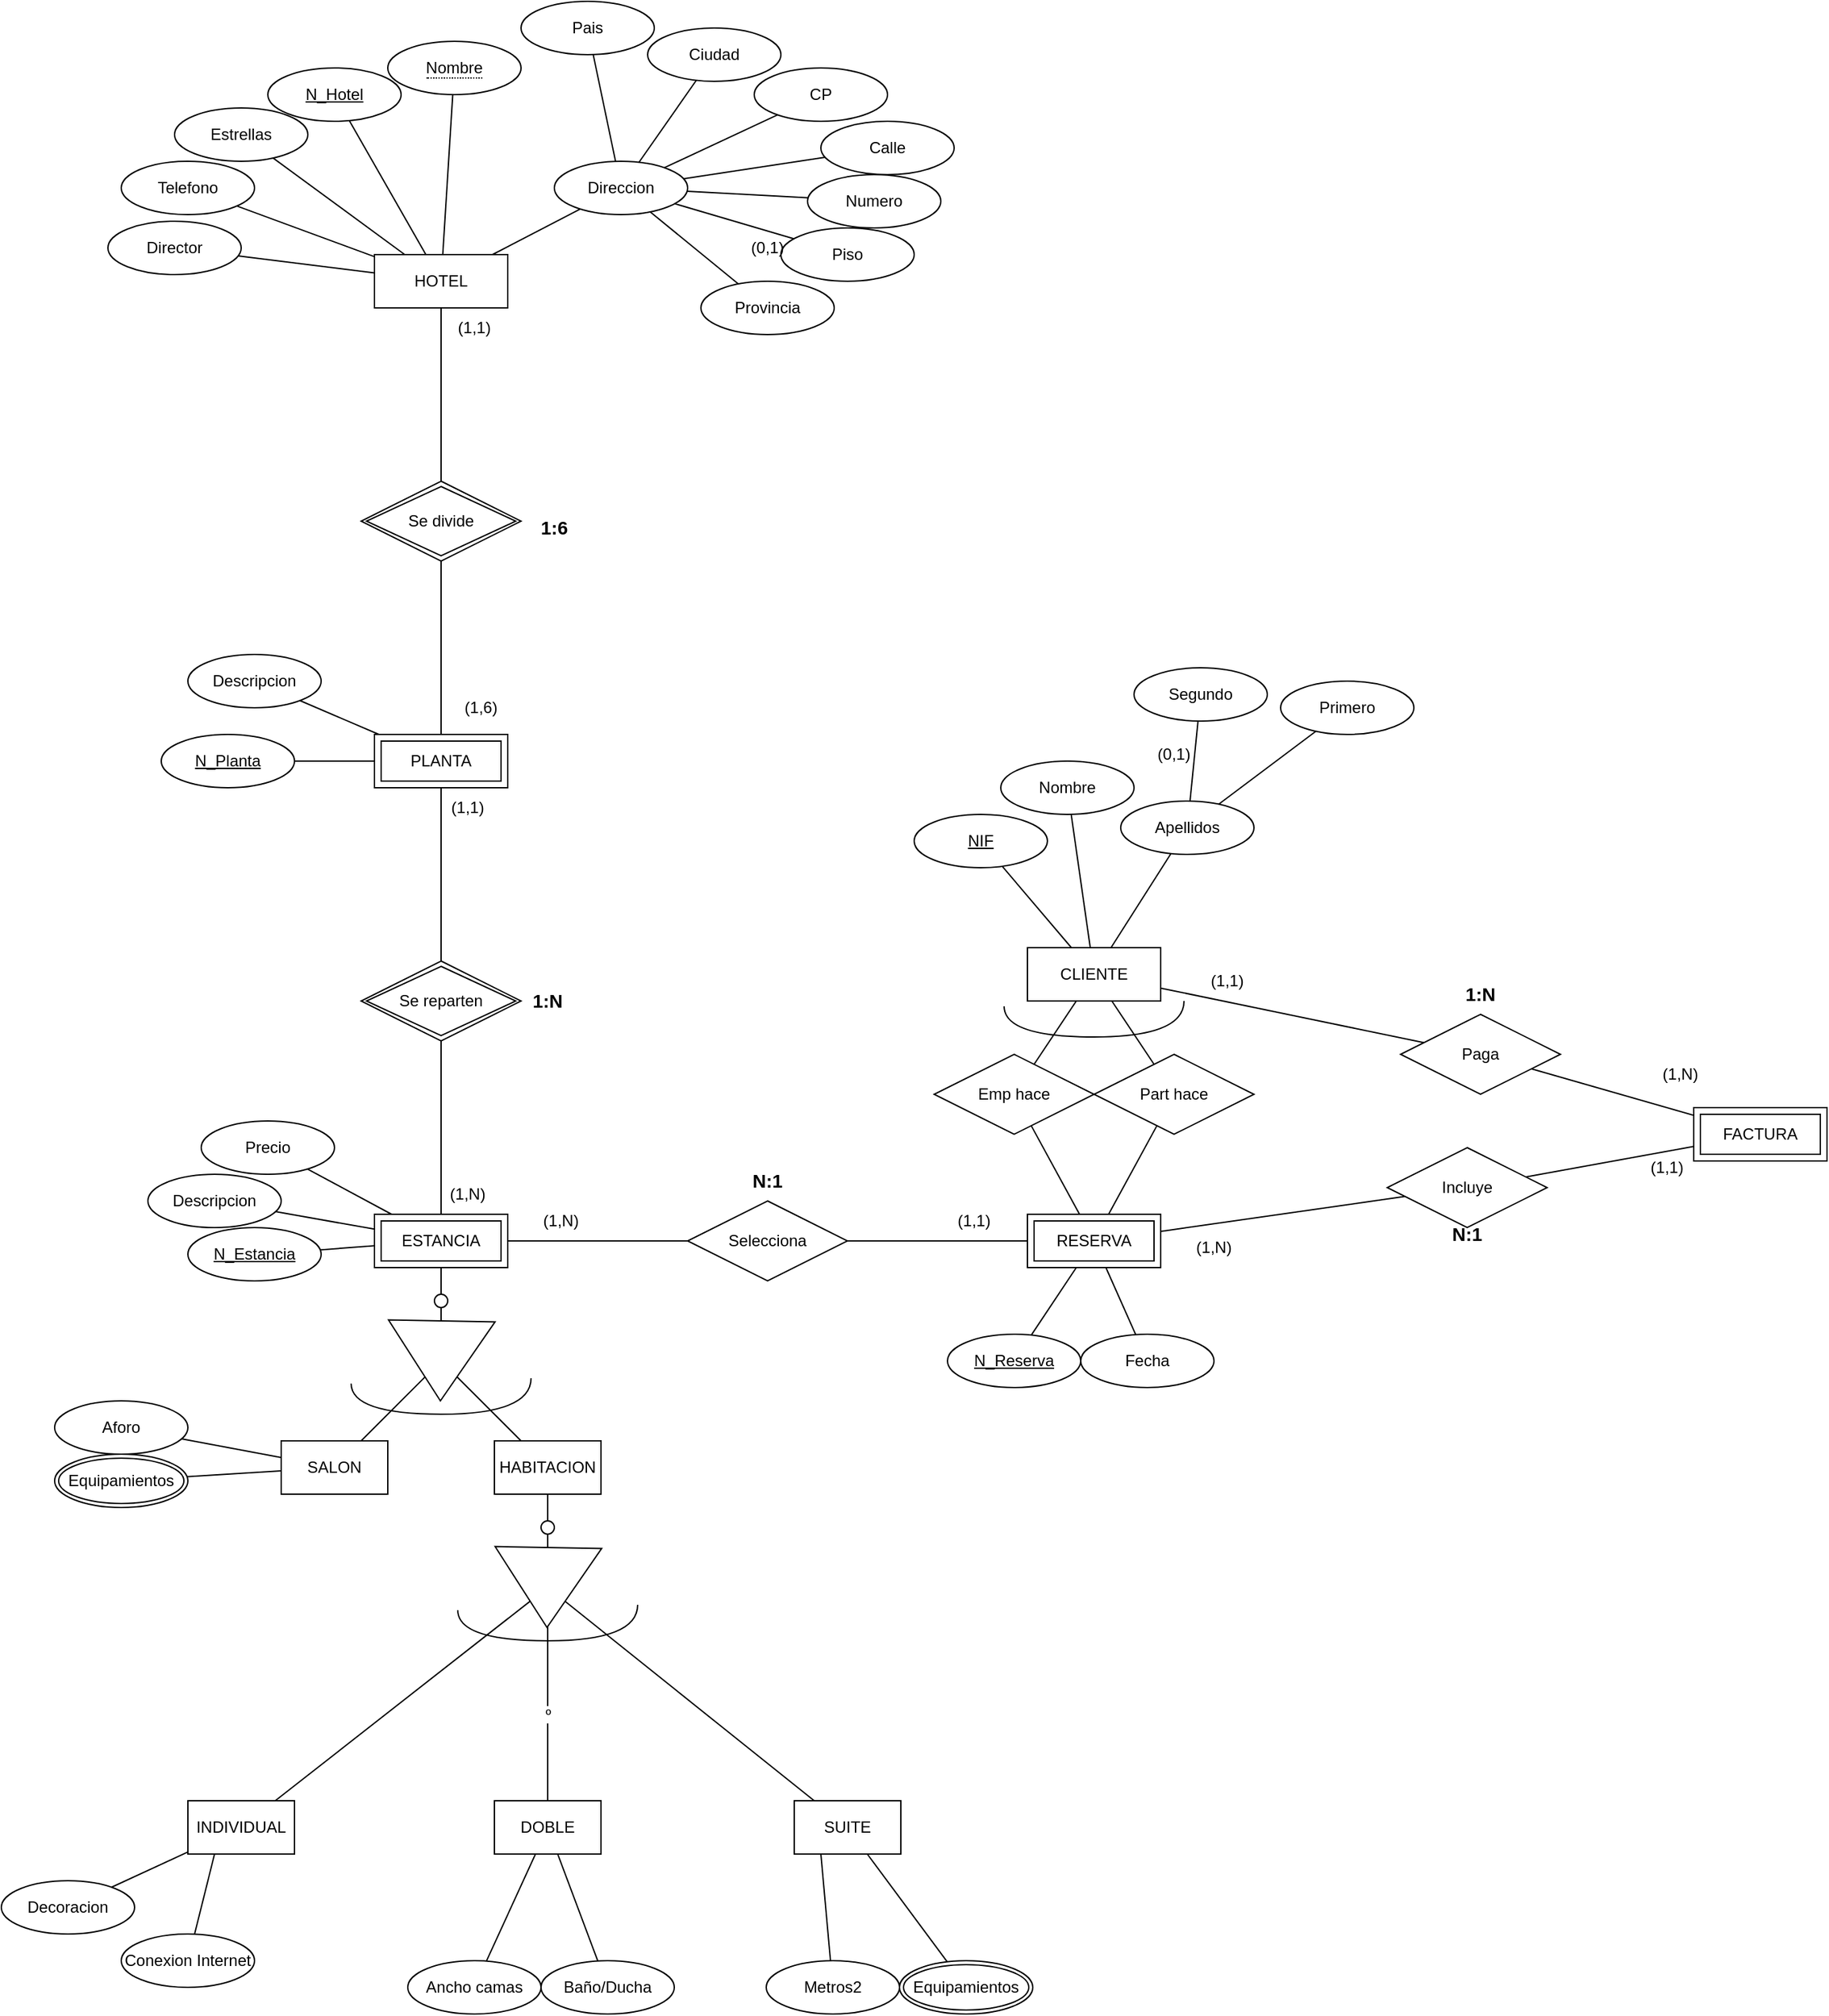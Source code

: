 <mxfile version="22.0.3" type="device">
  <diagram name="Página-1" id="SR9-0yGpVYHZT_51699t">
    <mxGraphModel dx="2046" dy="1891" grid="1" gridSize="10" guides="1" tooltips="1" connect="1" arrows="1" fold="1" page="1" pageScale="1" pageWidth="827" pageHeight="1169" math="0" shadow="0">
      <root>
        <mxCell id="0" />
        <mxCell id="1" parent="0" />
        <mxCell id="myL0pKV6Yho7jhXaR4V--1" value="(1,6)" style="text;html=1;strokeColor=none;fillColor=none;align=center;verticalAlign=middle;whiteSpace=wrap;rounded=0;" vertex="1" parent="1">
          <mxGeometry x="170" y="165" width="60" height="30" as="geometry" />
        </mxCell>
        <mxCell id="myL0pKV6Yho7jhXaR4V--2" value="HOTEL" style="whiteSpace=wrap;html=1;align=center;" vertex="1" parent="1">
          <mxGeometry x="120" y="-160" width="100" height="40" as="geometry" />
        </mxCell>
        <mxCell id="myL0pKV6Yho7jhXaR4V--3" value="PLANTA" style="shape=ext;margin=3;double=1;whiteSpace=wrap;html=1;align=center;" vertex="1" parent="1">
          <mxGeometry x="120" y="200" width="100" height="40" as="geometry" />
        </mxCell>
        <mxCell id="myL0pKV6Yho7jhXaR4V--4" value="Se divide" style="shape=rhombus;double=1;perimeter=rhombusPerimeter;whiteSpace=wrap;html=1;align=center;" vertex="1" parent="1">
          <mxGeometry x="110" y="10" width="120" height="60" as="geometry" />
        </mxCell>
        <mxCell id="myL0pKV6Yho7jhXaR4V--5" value="ESTANCIA" style="shape=ext;margin=3;double=1;whiteSpace=wrap;html=1;align=center;" vertex="1" parent="1">
          <mxGeometry x="120" y="560" width="100" height="40" as="geometry" />
        </mxCell>
        <mxCell id="myL0pKV6Yho7jhXaR4V--6" value="Se reparten" style="shape=rhombus;double=1;perimeter=rhombusPerimeter;whiteSpace=wrap;html=1;align=center;" vertex="1" parent="1">
          <mxGeometry x="110" y="370" width="120" height="60" as="geometry" />
        </mxCell>
        <mxCell id="myL0pKV6Yho7jhXaR4V--20" value="" style="triangle;whiteSpace=wrap;html=1;rotation=91;" vertex="1" parent="1">
          <mxGeometry x="140" y="630" width="60" height="80" as="geometry" />
        </mxCell>
        <mxCell id="myL0pKV6Yho7jhXaR4V--21" value="" style="ellipse;whiteSpace=wrap;html=1;aspect=fixed;" vertex="1" parent="1">
          <mxGeometry x="165" y="620" width="10" height="10" as="geometry" />
        </mxCell>
        <mxCell id="myL0pKV6Yho7jhXaR4V--22" value="" style="endArrow=none;html=1;rounded=0;exitX=0.5;exitY=0;exitDx=0;exitDy=0;" edge="1" source="myL0pKV6Yho7jhXaR4V--21" target="myL0pKV6Yho7jhXaR4V--5" parent="1">
          <mxGeometry relative="1" as="geometry">
            <mxPoint x="20" y="650" as="sourcePoint" />
            <mxPoint x="170" y="600" as="targetPoint" />
          </mxGeometry>
        </mxCell>
        <mxCell id="myL0pKV6Yho7jhXaR4V--23" value="" style="endArrow=none;html=1;rounded=0;entryX=0.5;entryY=1;entryDx=0;entryDy=0;" edge="1" source="myL0pKV6Yho7jhXaR4V--20" target="myL0pKV6Yho7jhXaR4V--21" parent="1">
          <mxGeometry relative="1" as="geometry">
            <mxPoint x="130" y="680" as="sourcePoint" />
            <mxPoint x="290" y="680" as="targetPoint" />
          </mxGeometry>
        </mxCell>
        <mxCell id="myL0pKV6Yho7jhXaR4V--25" value="SALON" style="whiteSpace=wrap;html=1;align=center;" vertex="1" parent="1">
          <mxGeometry x="50" y="730" width="80" height="40" as="geometry" />
        </mxCell>
        <mxCell id="myL0pKV6Yho7jhXaR4V--26" value="HABITACION" style="whiteSpace=wrap;html=1;align=center;" vertex="1" parent="1">
          <mxGeometry x="210" y="730" width="80" height="40" as="geometry" />
        </mxCell>
        <mxCell id="myL0pKV6Yho7jhXaR4V--27" value="" style="endArrow=none;html=1;rounded=0;" edge="1" source="myL0pKV6Yho7jhXaR4V--20" target="myL0pKV6Yho7jhXaR4V--26" parent="1">
          <mxGeometry relative="1" as="geometry">
            <mxPoint x="180" y="709" as="sourcePoint" />
            <mxPoint x="180" y="740" as="targetPoint" />
          </mxGeometry>
        </mxCell>
        <mxCell id="myL0pKV6Yho7jhXaR4V--28" value="" style="endArrow=none;html=1;rounded=0;" edge="1" source="myL0pKV6Yho7jhXaR4V--20" target="myL0pKV6Yho7jhXaR4V--25" parent="1">
          <mxGeometry relative="1" as="geometry">
            <mxPoint x="192" y="692" as="sourcePoint" />
            <mxPoint x="240" y="740" as="targetPoint" />
          </mxGeometry>
        </mxCell>
        <mxCell id="myL0pKV6Yho7jhXaR4V--29" value="" style="endArrow=none;html=1;rounded=0;edgeStyle=orthogonalEdgeStyle;curved=1;" edge="1" parent="1">
          <mxGeometry width="50" height="50" relative="1" as="geometry">
            <mxPoint x="102.5" y="687" as="sourcePoint" />
            <mxPoint x="237.5" y="683" as="targetPoint" />
            <Array as="points">
              <mxPoint x="102.5" y="710" />
              <mxPoint x="237.5" y="710" />
            </Array>
          </mxGeometry>
        </mxCell>
        <mxCell id="myL0pKV6Yho7jhXaR4V--31" value="DOBLE" style="whiteSpace=wrap;html=1;align=center;" vertex="1" parent="1">
          <mxGeometry x="210" y="1000" width="80" height="40" as="geometry" />
        </mxCell>
        <mxCell id="myL0pKV6Yho7jhXaR4V--32" value="" style="triangle;whiteSpace=wrap;html=1;rotation=91;" vertex="1" parent="1">
          <mxGeometry x="220" y="800" width="60" height="80" as="geometry" />
        </mxCell>
        <mxCell id="myL0pKV6Yho7jhXaR4V--33" value="" style="ellipse;whiteSpace=wrap;html=1;aspect=fixed;" vertex="1" parent="1">
          <mxGeometry x="245" y="790" width="10" height="10" as="geometry" />
        </mxCell>
        <mxCell id="myL0pKV6Yho7jhXaR4V--34" value="" style="endArrow=none;html=1;rounded=0;exitX=0.5;exitY=0;exitDx=0;exitDy=0;" edge="1" source="myL0pKV6Yho7jhXaR4V--33" target="myL0pKV6Yho7jhXaR4V--26" parent="1">
          <mxGeometry relative="1" as="geometry">
            <mxPoint x="100" y="820" as="sourcePoint" />
            <mxPoint x="250" y="770" as="targetPoint" />
          </mxGeometry>
        </mxCell>
        <mxCell id="myL0pKV6Yho7jhXaR4V--35" value="" style="endArrow=none;html=1;rounded=0;entryX=0.5;entryY=1;entryDx=0;entryDy=0;" edge="1" source="myL0pKV6Yho7jhXaR4V--32" target="myL0pKV6Yho7jhXaR4V--33" parent="1">
          <mxGeometry relative="1" as="geometry">
            <mxPoint x="210" y="850" as="sourcePoint" />
            <mxPoint x="370" y="850" as="targetPoint" />
          </mxGeometry>
        </mxCell>
        <mxCell id="myL0pKV6Yho7jhXaR4V--36" value="º" style="endArrow=none;html=1;rounded=0;" edge="1" source="myL0pKV6Yho7jhXaR4V--32" target="myL0pKV6Yho7jhXaR4V--31" parent="1">
          <mxGeometry relative="1" as="geometry">
            <mxPoint x="300" y="830" as="sourcePoint" />
            <mxPoint x="460" y="830" as="targetPoint" />
          </mxGeometry>
        </mxCell>
        <mxCell id="myL0pKV6Yho7jhXaR4V--37" value="INDIVIDUAL" style="whiteSpace=wrap;html=1;align=center;" vertex="1" parent="1">
          <mxGeometry x="-20" y="1000" width="80" height="40" as="geometry" />
        </mxCell>
        <mxCell id="myL0pKV6Yho7jhXaR4V--38" value="SUITE" style="whiteSpace=wrap;html=1;align=center;" vertex="1" parent="1">
          <mxGeometry x="435" y="1000" width="80" height="40" as="geometry" />
        </mxCell>
        <mxCell id="myL0pKV6Yho7jhXaR4V--39" value="" style="endArrow=none;html=1;rounded=0;" edge="1" source="myL0pKV6Yho7jhXaR4V--32" target="myL0pKV6Yho7jhXaR4V--38" parent="1">
          <mxGeometry relative="1" as="geometry">
            <mxPoint x="260" y="879" as="sourcePoint" />
            <mxPoint x="260" y="910" as="targetPoint" />
          </mxGeometry>
        </mxCell>
        <mxCell id="myL0pKV6Yho7jhXaR4V--40" value="" style="endArrow=none;html=1;rounded=0;" edge="1" source="myL0pKV6Yho7jhXaR4V--32" target="myL0pKV6Yho7jhXaR4V--37" parent="1">
          <mxGeometry relative="1" as="geometry">
            <mxPoint x="272" y="862" as="sourcePoint" />
            <mxPoint x="320" y="910" as="targetPoint" />
          </mxGeometry>
        </mxCell>
        <mxCell id="myL0pKV6Yho7jhXaR4V--41" value="" style="endArrow=none;html=1;rounded=0;edgeStyle=orthogonalEdgeStyle;curved=1;" edge="1" parent="1">
          <mxGeometry width="50" height="50" relative="1" as="geometry">
            <mxPoint x="182.5" y="857" as="sourcePoint" />
            <mxPoint x="317.5" y="853" as="targetPoint" />
            <Array as="points">
              <mxPoint x="182.5" y="880" />
              <mxPoint x="317.5" y="880" />
            </Array>
          </mxGeometry>
        </mxCell>
        <mxCell id="myL0pKV6Yho7jhXaR4V--42" value="RESERVA" style="shape=ext;margin=3;double=1;whiteSpace=wrap;html=1;align=center;" vertex="1" parent="1">
          <mxGeometry x="610" y="560" width="100" height="40" as="geometry" />
        </mxCell>
        <mxCell id="myL0pKV6Yho7jhXaR4V--53" value="CLIENTE" style="whiteSpace=wrap;html=1;align=center;" vertex="1" parent="1">
          <mxGeometry x="610" y="360" width="100" height="40" as="geometry" />
        </mxCell>
        <mxCell id="myL0pKV6Yho7jhXaR4V--54" value="Emp hace" style="shape=rhombus;perimeter=rhombusPerimeter;whiteSpace=wrap;html=1;align=center;" vertex="1" parent="1">
          <mxGeometry x="540" y="440" width="120" height="60" as="geometry" />
        </mxCell>
        <mxCell id="myL0pKV6Yho7jhXaR4V--55" value="Part hace" style="shape=rhombus;perimeter=rhombusPerimeter;whiteSpace=wrap;html=1;align=center;" vertex="1" parent="1">
          <mxGeometry x="660" y="440" width="120" height="60" as="geometry" />
        </mxCell>
        <mxCell id="myL0pKV6Yho7jhXaR4V--57" value="" style="endArrow=none;html=1;rounded=0;" edge="1" source="myL0pKV6Yho7jhXaR4V--53" target="myL0pKV6Yho7jhXaR4V--55" parent="1">
          <mxGeometry relative="1" as="geometry">
            <mxPoint x="600" y="430" as="sourcePoint" />
            <mxPoint x="760" y="430" as="targetPoint" />
          </mxGeometry>
        </mxCell>
        <mxCell id="myL0pKV6Yho7jhXaR4V--58" value="" style="endArrow=none;html=1;rounded=0;" edge="1" source="myL0pKV6Yho7jhXaR4V--54" target="myL0pKV6Yho7jhXaR4V--53" parent="1">
          <mxGeometry relative="1" as="geometry">
            <mxPoint x="530" y="470" as="sourcePoint" />
            <mxPoint x="690" y="470" as="targetPoint" />
          </mxGeometry>
        </mxCell>
        <mxCell id="myL0pKV6Yho7jhXaR4V--59" value="" style="endArrow=none;html=1;rounded=0;" edge="1" source="myL0pKV6Yho7jhXaR4V--54" target="myL0pKV6Yho7jhXaR4V--42" parent="1">
          <mxGeometry relative="1" as="geometry">
            <mxPoint x="615" y="447" as="sourcePoint" />
            <mxPoint x="600" y="540" as="targetPoint" />
          </mxGeometry>
        </mxCell>
        <mxCell id="myL0pKV6Yho7jhXaR4V--60" value="" style="endArrow=none;html=1;rounded=0;" edge="1" source="myL0pKV6Yho7jhXaR4V--55" target="myL0pKV6Yho7jhXaR4V--42" parent="1">
          <mxGeometry relative="1" as="geometry">
            <mxPoint x="610" y="510" as="sourcePoint" />
            <mxPoint x="720" y="540" as="targetPoint" />
          </mxGeometry>
        </mxCell>
        <mxCell id="myL0pKV6Yho7jhXaR4V--62" value="" style="endArrow=none;html=1;rounded=0;edgeStyle=orthogonalEdgeStyle;curved=1;" edge="1" parent="1">
          <mxGeometry width="50" height="50" relative="1" as="geometry">
            <mxPoint x="592.5" y="404" as="sourcePoint" />
            <mxPoint x="727.5" y="400" as="targetPoint" />
            <Array as="points">
              <mxPoint x="592.5" y="427" />
              <mxPoint x="727.5" y="427" />
            </Array>
          </mxGeometry>
        </mxCell>
        <mxCell id="myL0pKV6Yho7jhXaR4V--63" value="FACTURA" style="shape=ext;margin=3;double=1;whiteSpace=wrap;html=1;align=center;" vertex="1" parent="1">
          <mxGeometry x="1110" y="480" width="100" height="40" as="geometry" />
        </mxCell>
        <mxCell id="myL0pKV6Yho7jhXaR4V--64" value="N_Estancia" style="ellipse;whiteSpace=wrap;html=1;align=center;fontStyle=4;" vertex="1" parent="1">
          <mxGeometry x="-20" y="570" width="100" height="40" as="geometry" />
        </mxCell>
        <mxCell id="myL0pKV6Yho7jhXaR4V--65" value="N_Planta" style="ellipse;whiteSpace=wrap;html=1;align=center;fontStyle=4;" vertex="1" parent="1">
          <mxGeometry x="-40" y="200" width="100" height="40" as="geometry" />
        </mxCell>
        <mxCell id="myL0pKV6Yho7jhXaR4V--66" value="Estrellas" style="ellipse;whiteSpace=wrap;html=1;align=center;" vertex="1" parent="1">
          <mxGeometry x="-30" y="-270" width="100" height="40" as="geometry" />
        </mxCell>
        <mxCell id="myL0pKV6Yho7jhXaR4V--67" value="N_Hotel" style="ellipse;whiteSpace=wrap;html=1;align=center;fontStyle=4;" vertex="1" parent="1">
          <mxGeometry x="40" y="-300" width="100" height="40" as="geometry" />
        </mxCell>
        <mxCell id="myL0pKV6Yho7jhXaR4V--69" value="&lt;span style=&quot;border-bottom: 1px dotted&quot;&gt;Nombre&lt;/span&gt;" style="ellipse;whiteSpace=wrap;html=1;align=center;" vertex="1" parent="1">
          <mxGeometry x="130" y="-320" width="100" height="40" as="geometry" />
        </mxCell>
        <mxCell id="myL0pKV6Yho7jhXaR4V--70" value="Direccion" style="ellipse;whiteSpace=wrap;html=1;align=center;labelBackgroundColor=none;rounded=0;" vertex="1" parent="1">
          <mxGeometry x="255" y="-230" width="100" height="40" as="geometry" />
        </mxCell>
        <mxCell id="myL0pKV6Yho7jhXaR4V--71" value="Ciudad" style="ellipse;whiteSpace=wrap;html=1;align=center;labelBackgroundColor=none;rounded=0;" vertex="1" parent="1">
          <mxGeometry x="325" y="-330" width="100" height="40" as="geometry" />
        </mxCell>
        <mxCell id="myL0pKV6Yho7jhXaR4V--72" value="CP" style="ellipse;whiteSpace=wrap;html=1;align=center;labelBackgroundColor=none;rounded=0;" vertex="1" parent="1">
          <mxGeometry x="405" y="-300" width="100" height="40" as="geometry" />
        </mxCell>
        <mxCell id="myL0pKV6Yho7jhXaR4V--73" value="Calle" style="ellipse;whiteSpace=wrap;html=1;align=center;labelBackgroundColor=none;rounded=0;" vertex="1" parent="1">
          <mxGeometry x="455" y="-260" width="100" height="40" as="geometry" />
        </mxCell>
        <mxCell id="myL0pKV6Yho7jhXaR4V--74" value="Numero" style="ellipse;whiteSpace=wrap;html=1;align=center;labelBackgroundColor=none;rounded=0;" vertex="1" parent="1">
          <mxGeometry x="445" y="-220" width="100" height="40" as="geometry" />
        </mxCell>
        <mxCell id="myL0pKV6Yho7jhXaR4V--75" value="Piso" style="ellipse;whiteSpace=wrap;html=1;align=center;labelBackgroundColor=none;rounded=0;" vertex="1" parent="1">
          <mxGeometry x="425" y="-180" width="100" height="40" as="geometry" />
        </mxCell>
        <mxCell id="myL0pKV6Yho7jhXaR4V--76" value="(0,1)" style="text;html=1;strokeColor=none;fillColor=none;align=center;verticalAlign=middle;whiteSpace=wrap;rounded=0;labelBackgroundColor=none;" vertex="1" parent="1">
          <mxGeometry x="385" y="-180" width="60" height="30" as="geometry" />
        </mxCell>
        <mxCell id="myL0pKV6Yho7jhXaR4V--77" value="Provincia" style="ellipse;whiteSpace=wrap;html=1;align=center;labelBackgroundColor=none;rounded=0;" vertex="1" parent="1">
          <mxGeometry x="365" y="-140" width="100" height="40" as="geometry" />
        </mxCell>
        <mxCell id="myL0pKV6Yho7jhXaR4V--79" style="rounded=0;orthogonalLoop=1;jettySize=auto;html=1;endArrow=none;endFill=0;labelBackgroundColor=none;fontColor=default;" edge="1" parent="1" source="myL0pKV6Yho7jhXaR4V--70" target="myL0pKV6Yho7jhXaR4V--71">
          <mxGeometry relative="1" as="geometry">
            <mxPoint x="265" y="-200" as="sourcePoint" />
            <mxPoint x="385" y="-250" as="targetPoint" />
          </mxGeometry>
        </mxCell>
        <mxCell id="myL0pKV6Yho7jhXaR4V--80" style="rounded=0;orthogonalLoop=1;jettySize=auto;html=1;endArrow=none;endFill=0;labelBackgroundColor=none;fontColor=default;" edge="1" parent="1" source="myL0pKV6Yho7jhXaR4V--70" target="myL0pKV6Yho7jhXaR4V--72">
          <mxGeometry relative="1" as="geometry">
            <mxPoint x="336" y="-218" as="sourcePoint" />
            <mxPoint x="385" y="-262" as="targetPoint" />
          </mxGeometry>
        </mxCell>
        <mxCell id="myL0pKV6Yho7jhXaR4V--81" style="rounded=0;orthogonalLoop=1;jettySize=auto;html=1;endArrow=none;endFill=0;labelBackgroundColor=none;fontColor=default;" edge="1" parent="1" source="myL0pKV6Yho7jhXaR4V--70" target="myL0pKV6Yho7jhXaR4V--73">
          <mxGeometry relative="1" as="geometry">
            <mxPoint x="346" y="-208" as="sourcePoint" />
            <mxPoint x="395" y="-252" as="targetPoint" />
          </mxGeometry>
        </mxCell>
        <mxCell id="myL0pKV6Yho7jhXaR4V--82" style="rounded=0;orthogonalLoop=1;jettySize=auto;html=1;endArrow=none;endFill=0;labelBackgroundColor=none;fontColor=default;" edge="1" parent="1" source="myL0pKV6Yho7jhXaR4V--70" target="myL0pKV6Yho7jhXaR4V--74">
          <mxGeometry relative="1" as="geometry">
            <mxPoint x="356" y="-198" as="sourcePoint" />
            <mxPoint x="405" y="-242" as="targetPoint" />
          </mxGeometry>
        </mxCell>
        <mxCell id="myL0pKV6Yho7jhXaR4V--83" style="rounded=0;orthogonalLoop=1;jettySize=auto;html=1;endArrow=none;endFill=0;labelBackgroundColor=none;fontColor=default;" edge="1" parent="1" source="myL0pKV6Yho7jhXaR4V--70" target="myL0pKV6Yho7jhXaR4V--75">
          <mxGeometry relative="1" as="geometry">
            <mxPoint x="366" y="-188" as="sourcePoint" />
            <mxPoint x="415" y="-232" as="targetPoint" />
          </mxGeometry>
        </mxCell>
        <mxCell id="myL0pKV6Yho7jhXaR4V--84" style="rounded=0;orthogonalLoop=1;jettySize=auto;html=1;endArrow=none;endFill=0;labelBackgroundColor=none;fontColor=default;" edge="1" parent="1" source="myL0pKV6Yho7jhXaR4V--70" target="myL0pKV6Yho7jhXaR4V--77">
          <mxGeometry relative="1" as="geometry">
            <mxPoint x="376" y="-178" as="sourcePoint" />
            <mxPoint x="425" y="-222" as="targetPoint" />
          </mxGeometry>
        </mxCell>
        <mxCell id="myL0pKV6Yho7jhXaR4V--86" value="Pais" style="ellipse;whiteSpace=wrap;html=1;align=center;labelBackgroundColor=none;rounded=0;" vertex="1" parent="1">
          <mxGeometry x="230" y="-350" width="100" height="40" as="geometry" />
        </mxCell>
        <mxCell id="myL0pKV6Yho7jhXaR4V--87" style="rounded=0;orthogonalLoop=1;jettySize=auto;html=1;endArrow=none;endFill=0;labelBackgroundColor=none;fontColor=default;" edge="1" parent="1" source="myL0pKV6Yho7jhXaR4V--70" target="myL0pKV6Yho7jhXaR4V--86">
          <mxGeometry relative="1" as="geometry">
            <mxPoint x="328" y="-219" as="sourcePoint" />
            <mxPoint x="372" y="-281" as="targetPoint" />
          </mxGeometry>
        </mxCell>
        <mxCell id="myL0pKV6Yho7jhXaR4V--88" value="Telefono" style="ellipse;whiteSpace=wrap;html=1;align=center;" vertex="1" parent="1">
          <mxGeometry x="-70" y="-230" width="100" height="40" as="geometry" />
        </mxCell>
        <mxCell id="myL0pKV6Yho7jhXaR4V--90" value="Director" style="ellipse;whiteSpace=wrap;html=1;align=center;" vertex="1" parent="1">
          <mxGeometry x="-80" y="-185" width="100" height="40" as="geometry" />
        </mxCell>
        <mxCell id="myL0pKV6Yho7jhXaR4V--92" value="Aforo" style="ellipse;whiteSpace=wrap;html=1;align=center;" vertex="1" parent="1">
          <mxGeometry x="-120" y="700" width="100" height="40" as="geometry" />
        </mxCell>
        <mxCell id="myL0pKV6Yho7jhXaR4V--96" value="Descripcion" style="ellipse;whiteSpace=wrap;html=1;align=center;" vertex="1" parent="1">
          <mxGeometry x="-20" y="140" width="100" height="40" as="geometry" />
        </mxCell>
        <mxCell id="myL0pKV6Yho7jhXaR4V--97" value="Descripcion" style="ellipse;whiteSpace=wrap;html=1;align=center;" vertex="1" parent="1">
          <mxGeometry x="-50" y="530" width="100" height="40" as="geometry" />
        </mxCell>
        <mxCell id="myL0pKV6Yho7jhXaR4V--98" value="Precio" style="ellipse;whiteSpace=wrap;html=1;align=center;" vertex="1" parent="1">
          <mxGeometry x="-10" y="490" width="100" height="40" as="geometry" />
        </mxCell>
        <mxCell id="myL0pKV6Yho7jhXaR4V--99" value="Decoracion" style="ellipse;whiteSpace=wrap;html=1;align=center;" vertex="1" parent="1">
          <mxGeometry x="-160" y="1060" width="100" height="40" as="geometry" />
        </mxCell>
        <mxCell id="myL0pKV6Yho7jhXaR4V--100" value="Conexion Internet" style="ellipse;whiteSpace=wrap;html=1;align=center;" vertex="1" parent="1">
          <mxGeometry x="-70" y="1100" width="100" height="40" as="geometry" />
        </mxCell>
        <mxCell id="myL0pKV6Yho7jhXaR4V--101" value="Ancho camas" style="ellipse;whiteSpace=wrap;html=1;align=center;" vertex="1" parent="1">
          <mxGeometry x="145" y="1120" width="100" height="40" as="geometry" />
        </mxCell>
        <mxCell id="myL0pKV6Yho7jhXaR4V--102" value="Baño/Ducha" style="ellipse;whiteSpace=wrap;html=1;align=center;" vertex="1" parent="1">
          <mxGeometry x="245" y="1120" width="100" height="40" as="geometry" />
        </mxCell>
        <mxCell id="myL0pKV6Yho7jhXaR4V--103" value="Metros2" style="ellipse;whiteSpace=wrap;html=1;align=center;" vertex="1" parent="1">
          <mxGeometry x="414" y="1120" width="100" height="40" as="geometry" />
        </mxCell>
        <mxCell id="myL0pKV6Yho7jhXaR4V--105" value="Equipamientos" style="ellipse;shape=doubleEllipse;margin=3;whiteSpace=wrap;html=1;align=center;" vertex="1" parent="1">
          <mxGeometry x="514" y="1120" width="100" height="40" as="geometry" />
        </mxCell>
        <mxCell id="myL0pKV6Yho7jhXaR4V--106" value="Equipamientos" style="ellipse;shape=doubleEllipse;margin=3;whiteSpace=wrap;html=1;align=center;" vertex="1" parent="1">
          <mxGeometry x="-120" y="740" width="100" height="40" as="geometry" />
        </mxCell>
        <mxCell id="myL0pKV6Yho7jhXaR4V--107" value="Selecciona" style="shape=rhombus;perimeter=rhombusPerimeter;whiteSpace=wrap;html=1;align=center;" vertex="1" parent="1">
          <mxGeometry x="355" y="550" width="120" height="60" as="geometry" />
        </mxCell>
        <mxCell id="myL0pKV6Yho7jhXaR4V--108" value="N_Reserva" style="ellipse;whiteSpace=wrap;html=1;align=center;fontStyle=4;" vertex="1" parent="1">
          <mxGeometry x="550" y="650" width="100" height="40" as="geometry" />
        </mxCell>
        <mxCell id="myL0pKV6Yho7jhXaR4V--109" value="Fecha" style="ellipse;whiteSpace=wrap;html=1;align=center;" vertex="1" parent="1">
          <mxGeometry x="650" y="650" width="100" height="40" as="geometry" />
        </mxCell>
        <mxCell id="myL0pKV6Yho7jhXaR4V--110" value="Paga" style="shape=rhombus;perimeter=rhombusPerimeter;whiteSpace=wrap;html=1;align=center;" vertex="1" parent="1">
          <mxGeometry x="890" y="410" width="120" height="60" as="geometry" />
        </mxCell>
        <mxCell id="myL0pKV6Yho7jhXaR4V--111" value="Incluye" style="shape=rhombus;perimeter=rhombusPerimeter;whiteSpace=wrap;html=1;align=center;" vertex="1" parent="1">
          <mxGeometry x="880" y="510" width="120" height="60" as="geometry" />
        </mxCell>
        <mxCell id="myL0pKV6Yho7jhXaR4V--112" value="NIF" style="ellipse;whiteSpace=wrap;html=1;align=center;fontStyle=4;" vertex="1" parent="1">
          <mxGeometry x="525" y="260" width="100" height="40" as="geometry" />
        </mxCell>
        <mxCell id="myL0pKV6Yho7jhXaR4V--113" value="Nombre" style="ellipse;whiteSpace=wrap;html=1;align=center;" vertex="1" parent="1">
          <mxGeometry x="590" y="220" width="100" height="40" as="geometry" />
        </mxCell>
        <mxCell id="myL0pKV6Yho7jhXaR4V--114" value="Apellidos" style="ellipse;whiteSpace=wrap;html=1;align=center;labelBackgroundColor=none;rounded=0;" vertex="1" parent="1">
          <mxGeometry x="680" y="250" width="100" height="40" as="geometry" />
        </mxCell>
        <mxCell id="myL0pKV6Yho7jhXaR4V--115" value="Primero" style="ellipse;whiteSpace=wrap;html=1;align=center;labelBackgroundColor=none;rounded=0;" vertex="1" parent="1">
          <mxGeometry x="800" y="160" width="100" height="40" as="geometry" />
        </mxCell>
        <mxCell id="myL0pKV6Yho7jhXaR4V--116" value="Segundo" style="ellipse;whiteSpace=wrap;html=1;align=center;labelBackgroundColor=none;rounded=0;" vertex="1" parent="1">
          <mxGeometry x="690" y="150" width="100" height="40" as="geometry" />
        </mxCell>
        <mxCell id="myL0pKV6Yho7jhXaR4V--117" value="(0,1)" style="text;html=1;strokeColor=none;fillColor=none;align=center;verticalAlign=middle;whiteSpace=wrap;rounded=0;labelBackgroundColor=none;" vertex="1" parent="1">
          <mxGeometry x="690" y="200" width="60" height="30" as="geometry" />
        </mxCell>
        <mxCell id="myL0pKV6Yho7jhXaR4V--118" style="rounded=0;orthogonalLoop=1;jettySize=auto;html=1;endArrow=none;endFill=0;labelBackgroundColor=none;fontColor=default;" edge="1" parent="1" source="myL0pKV6Yho7jhXaR4V--114" target="myL0pKV6Yho7jhXaR4V--116">
          <mxGeometry relative="1" as="geometry">
            <mxPoint x="910" y="193" as="sourcePoint" />
            <mxPoint x="1000" y="198" as="targetPoint" />
          </mxGeometry>
        </mxCell>
        <mxCell id="myL0pKV6Yho7jhXaR4V--119" style="rounded=0;orthogonalLoop=1;jettySize=auto;html=1;endArrow=none;endFill=0;labelBackgroundColor=none;fontColor=default;" edge="1" parent="1" source="myL0pKV6Yho7jhXaR4V--114" target="myL0pKV6Yho7jhXaR4V--115">
          <mxGeometry relative="1" as="geometry">
            <mxPoint x="920" y="203" as="sourcePoint" />
            <mxPoint x="1010" y="208" as="targetPoint" />
          </mxGeometry>
        </mxCell>
        <mxCell id="myL0pKV6Yho7jhXaR4V--120" style="rounded=0;orthogonalLoop=1;jettySize=auto;html=1;endArrow=none;endFill=0;" edge="1" parent="1" source="myL0pKV6Yho7jhXaR4V--42" target="myL0pKV6Yho7jhXaR4V--111">
          <mxGeometry relative="1" as="geometry">
            <mxPoint x="900.252" y="599.874" as="sourcePoint" />
            <mxPoint x="909.252" y="750.874" as="targetPoint" />
          </mxGeometry>
        </mxCell>
        <mxCell id="myL0pKV6Yho7jhXaR4V--121" style="rounded=0;orthogonalLoop=1;jettySize=auto;html=1;endArrow=none;endFill=0;" edge="1" parent="1" source="myL0pKV6Yho7jhXaR4V--53" target="myL0pKV6Yho7jhXaR4V--110">
          <mxGeometry relative="1" as="geometry">
            <mxPoint x="840.252" y="399.874" as="sourcePoint" />
            <mxPoint x="849.252" y="550.874" as="targetPoint" />
          </mxGeometry>
        </mxCell>
        <mxCell id="myL0pKV6Yho7jhXaR4V--122" style="rounded=0;orthogonalLoop=1;jettySize=auto;html=1;endArrow=none;endFill=0;" edge="1" parent="1" source="myL0pKV6Yho7jhXaR4V--110" target="myL0pKV6Yho7jhXaR4V--63">
          <mxGeometry relative="1" as="geometry">
            <mxPoint x="720" y="400" as="sourcePoint" />
            <mxPoint x="918" y="441" as="targetPoint" />
          </mxGeometry>
        </mxCell>
        <mxCell id="myL0pKV6Yho7jhXaR4V--123" style="rounded=0;orthogonalLoop=1;jettySize=auto;html=1;endArrow=none;endFill=0;" edge="1" parent="1" source="myL0pKV6Yho7jhXaR4V--111" target="myL0pKV6Yho7jhXaR4V--63">
          <mxGeometry relative="1" as="geometry">
            <mxPoint x="730" y="410" as="sourcePoint" />
            <mxPoint x="928" y="451" as="targetPoint" />
          </mxGeometry>
        </mxCell>
        <mxCell id="myL0pKV6Yho7jhXaR4V--124" style="rounded=0;orthogonalLoop=1;jettySize=auto;html=1;endArrow=none;endFill=0;" edge="1" parent="1" source="myL0pKV6Yho7jhXaR4V--107" target="myL0pKV6Yho7jhXaR4V--42">
          <mxGeometry relative="1" as="geometry">
            <mxPoint x="740" y="420" as="sourcePoint" />
            <mxPoint x="938" y="461" as="targetPoint" />
          </mxGeometry>
        </mxCell>
        <mxCell id="myL0pKV6Yho7jhXaR4V--125" style="rounded=0;orthogonalLoop=1;jettySize=auto;html=1;endArrow=none;endFill=0;" edge="1" parent="1" source="myL0pKV6Yho7jhXaR4V--5" target="myL0pKV6Yho7jhXaR4V--107">
          <mxGeometry relative="1" as="geometry">
            <mxPoint x="750" y="430" as="sourcePoint" />
            <mxPoint x="948" y="471" as="targetPoint" />
          </mxGeometry>
        </mxCell>
        <mxCell id="myL0pKV6Yho7jhXaR4V--126" style="rounded=0;orthogonalLoop=1;jettySize=auto;html=1;endArrow=none;endFill=0;" edge="1" parent="1" source="myL0pKV6Yho7jhXaR4V--6" target="myL0pKV6Yho7jhXaR4V--5">
          <mxGeometry relative="1" as="geometry">
            <mxPoint x="760" y="440" as="sourcePoint" />
            <mxPoint x="958" y="481" as="targetPoint" />
          </mxGeometry>
        </mxCell>
        <mxCell id="myL0pKV6Yho7jhXaR4V--127" style="rounded=0;orthogonalLoop=1;jettySize=auto;html=1;endArrow=none;endFill=0;" edge="1" parent="1" source="myL0pKV6Yho7jhXaR4V--6" target="myL0pKV6Yho7jhXaR4V--3">
          <mxGeometry relative="1" as="geometry">
            <mxPoint x="184" y="440" as="sourcePoint" />
            <mxPoint x="181" y="570" as="targetPoint" />
          </mxGeometry>
        </mxCell>
        <mxCell id="myL0pKV6Yho7jhXaR4V--128" style="rounded=0;orthogonalLoop=1;jettySize=auto;html=1;endArrow=none;endFill=0;" edge="1" parent="1" source="myL0pKV6Yho7jhXaR4V--3" target="myL0pKV6Yho7jhXaR4V--4">
          <mxGeometry relative="1" as="geometry">
            <mxPoint x="180" y="380" as="sourcePoint" />
            <mxPoint x="180" y="250" as="targetPoint" />
          </mxGeometry>
        </mxCell>
        <mxCell id="myL0pKV6Yho7jhXaR4V--129" style="rounded=0;orthogonalLoop=1;jettySize=auto;html=1;endArrow=none;endFill=0;" edge="1" parent="1" source="myL0pKV6Yho7jhXaR4V--4" target="myL0pKV6Yho7jhXaR4V--2">
          <mxGeometry relative="1" as="geometry">
            <mxPoint x="180" y="210" as="sourcePoint" />
            <mxPoint x="180" y="80" as="targetPoint" />
          </mxGeometry>
        </mxCell>
        <mxCell id="myL0pKV6Yho7jhXaR4V--130" style="rounded=0;orthogonalLoop=1;jettySize=auto;html=1;endArrow=none;endFill=0;" edge="1" parent="1" source="myL0pKV6Yho7jhXaR4V--98" target="myL0pKV6Yho7jhXaR4V--5">
          <mxGeometry relative="1" as="geometry">
            <mxPoint x="180" y="440" as="sourcePoint" />
            <mxPoint x="180" y="570" as="targetPoint" />
          </mxGeometry>
        </mxCell>
        <mxCell id="myL0pKV6Yho7jhXaR4V--131" style="rounded=0;orthogonalLoop=1;jettySize=auto;html=1;endArrow=none;endFill=0;" edge="1" parent="1" source="myL0pKV6Yho7jhXaR4V--97" target="myL0pKV6Yho7jhXaR4V--5">
          <mxGeometry relative="1" as="geometry">
            <mxPoint x="80" y="536" as="sourcePoint" />
            <mxPoint x="143" y="570" as="targetPoint" />
          </mxGeometry>
        </mxCell>
        <mxCell id="myL0pKV6Yho7jhXaR4V--132" style="rounded=0;orthogonalLoop=1;jettySize=auto;html=1;endArrow=none;endFill=0;" edge="1" parent="1" source="myL0pKV6Yho7jhXaR4V--64" target="myL0pKV6Yho7jhXaR4V--5">
          <mxGeometry relative="1" as="geometry">
            <mxPoint x="90" y="546" as="sourcePoint" />
            <mxPoint x="153" y="580" as="targetPoint" />
          </mxGeometry>
        </mxCell>
        <mxCell id="myL0pKV6Yho7jhXaR4V--133" style="rounded=0;orthogonalLoop=1;jettySize=auto;html=1;endArrow=none;endFill=0;" edge="1" parent="1" source="myL0pKV6Yho7jhXaR4V--92" target="myL0pKV6Yho7jhXaR4V--25">
          <mxGeometry relative="1" as="geometry">
            <mxPoint x="100" y="556" as="sourcePoint" />
            <mxPoint x="163" y="590" as="targetPoint" />
          </mxGeometry>
        </mxCell>
        <mxCell id="myL0pKV6Yho7jhXaR4V--134" style="rounded=0;orthogonalLoop=1;jettySize=auto;html=1;endArrow=none;endFill=0;" edge="1" parent="1" source="myL0pKV6Yho7jhXaR4V--106" target="myL0pKV6Yho7jhXaR4V--25">
          <mxGeometry relative="1" as="geometry">
            <mxPoint x="-15" y="738" as="sourcePoint" />
            <mxPoint x="60" y="753" as="targetPoint" />
          </mxGeometry>
        </mxCell>
        <mxCell id="myL0pKV6Yho7jhXaR4V--135" style="rounded=0;orthogonalLoop=1;jettySize=auto;html=1;endArrow=none;endFill=0;" edge="1" parent="1" source="myL0pKV6Yho7jhXaR4V--42" target="myL0pKV6Yho7jhXaR4V--108">
          <mxGeometry relative="1" as="geometry">
            <mxPoint x="-5" y="748" as="sourcePoint" />
            <mxPoint x="70" y="763" as="targetPoint" />
          </mxGeometry>
        </mxCell>
        <mxCell id="myL0pKV6Yho7jhXaR4V--136" style="rounded=0;orthogonalLoop=1;jettySize=auto;html=1;endArrow=none;endFill=0;" edge="1" parent="1" source="myL0pKV6Yho7jhXaR4V--42" target="myL0pKV6Yho7jhXaR4V--109">
          <mxGeometry relative="1" as="geometry">
            <mxPoint x="657" y="610" as="sourcePoint" />
            <mxPoint x="623" y="661" as="targetPoint" />
          </mxGeometry>
        </mxCell>
        <mxCell id="myL0pKV6Yho7jhXaR4V--137" style="rounded=0;orthogonalLoop=1;jettySize=auto;html=1;endArrow=none;endFill=0;" edge="1" parent="1" source="myL0pKV6Yho7jhXaR4V--114" target="myL0pKV6Yho7jhXaR4V--53">
          <mxGeometry relative="1" as="geometry">
            <mxPoint x="679" y="610" as="sourcePoint" />
            <mxPoint x="701" y="660" as="targetPoint" />
          </mxGeometry>
        </mxCell>
        <mxCell id="myL0pKV6Yho7jhXaR4V--138" style="rounded=0;orthogonalLoop=1;jettySize=auto;html=1;endArrow=none;endFill=0;" edge="1" parent="1" source="myL0pKV6Yho7jhXaR4V--113" target="myL0pKV6Yho7jhXaR4V--53">
          <mxGeometry relative="1" as="geometry">
            <mxPoint x="728" y="299" as="sourcePoint" />
            <mxPoint x="683" y="370" as="targetPoint" />
          </mxGeometry>
        </mxCell>
        <mxCell id="myL0pKV6Yho7jhXaR4V--139" style="rounded=0;orthogonalLoop=1;jettySize=auto;html=1;endArrow=none;endFill=0;" edge="1" parent="1" source="myL0pKV6Yho7jhXaR4V--112" target="myL0pKV6Yho7jhXaR4V--53">
          <mxGeometry relative="1" as="geometry">
            <mxPoint x="653" y="270" as="sourcePoint" />
            <mxPoint x="667" y="370" as="targetPoint" />
          </mxGeometry>
        </mxCell>
        <mxCell id="myL0pKV6Yho7jhXaR4V--140" style="rounded=0;orthogonalLoop=1;jettySize=auto;html=1;endArrow=none;endFill=0;labelBackgroundColor=none;fontColor=default;" edge="1" parent="1" source="myL0pKV6Yho7jhXaR4V--2" target="myL0pKV6Yho7jhXaR4V--69">
          <mxGeometry relative="1" as="geometry">
            <mxPoint x="311" y="-220" as="sourcePoint" />
            <mxPoint x="294" y="-300" as="targetPoint" />
          </mxGeometry>
        </mxCell>
        <mxCell id="myL0pKV6Yho7jhXaR4V--141" style="rounded=0;orthogonalLoop=1;jettySize=auto;html=1;endArrow=none;endFill=0;labelBackgroundColor=none;fontColor=default;" edge="1" parent="1" source="myL0pKV6Yho7jhXaR4V--2" target="myL0pKV6Yho7jhXaR4V--70">
          <mxGeometry relative="1" as="geometry">
            <mxPoint x="181" y="-150" as="sourcePoint" />
            <mxPoint x="189" y="-270" as="targetPoint" />
          </mxGeometry>
        </mxCell>
        <mxCell id="myL0pKV6Yho7jhXaR4V--142" style="rounded=0;orthogonalLoop=1;jettySize=auto;html=1;endArrow=none;endFill=0;labelBackgroundColor=none;fontColor=default;" edge="1" parent="1" source="myL0pKV6Yho7jhXaR4V--2" target="myL0pKV6Yho7jhXaR4V--67">
          <mxGeometry relative="1" as="geometry">
            <mxPoint x="219" y="-150" as="sourcePoint" />
            <mxPoint x="284" y="-184" as="targetPoint" />
          </mxGeometry>
        </mxCell>
        <mxCell id="myL0pKV6Yho7jhXaR4V--143" style="rounded=0;orthogonalLoop=1;jettySize=auto;html=1;endArrow=none;endFill=0;labelBackgroundColor=none;fontColor=default;" edge="1" parent="1" source="myL0pKV6Yho7jhXaR4V--2" target="myL0pKV6Yho7jhXaR4V--66">
          <mxGeometry relative="1" as="geometry">
            <mxPoint x="169" y="-150" as="sourcePoint" />
            <mxPoint x="111" y="-251" as="targetPoint" />
          </mxGeometry>
        </mxCell>
        <mxCell id="myL0pKV6Yho7jhXaR4V--144" style="rounded=0;orthogonalLoop=1;jettySize=auto;html=1;endArrow=none;endFill=0;labelBackgroundColor=none;fontColor=default;" edge="1" parent="1" source="myL0pKV6Yho7jhXaR4V--2" target="myL0pKV6Yho7jhXaR4V--88">
          <mxGeometry relative="1" as="geometry">
            <mxPoint x="153" y="-150" as="sourcePoint" />
            <mxPoint x="54" y="-222" as="targetPoint" />
          </mxGeometry>
        </mxCell>
        <mxCell id="myL0pKV6Yho7jhXaR4V--145" style="rounded=0;orthogonalLoop=1;jettySize=auto;html=1;endArrow=none;endFill=0;labelBackgroundColor=none;fontColor=default;" edge="1" parent="1" source="myL0pKV6Yho7jhXaR4V--2" target="myL0pKV6Yho7jhXaR4V--90">
          <mxGeometry relative="1" as="geometry">
            <mxPoint x="130" y="-148" as="sourcePoint" />
            <mxPoint x="27" y="-186" as="targetPoint" />
          </mxGeometry>
        </mxCell>
        <mxCell id="myL0pKV6Yho7jhXaR4V--146" style="rounded=0;orthogonalLoop=1;jettySize=auto;html=1;endArrow=none;endFill=0;labelBackgroundColor=none;fontColor=default;" edge="1" parent="1" source="myL0pKV6Yho7jhXaR4V--3" target="myL0pKV6Yho7jhXaR4V--65">
          <mxGeometry relative="1" as="geometry">
            <mxPoint x="130" y="-136" as="sourcePoint" />
            <mxPoint x="28" y="-149" as="targetPoint" />
          </mxGeometry>
        </mxCell>
        <mxCell id="myL0pKV6Yho7jhXaR4V--147" style="rounded=0;orthogonalLoop=1;jettySize=auto;html=1;endArrow=none;endFill=0;labelBackgroundColor=none;fontColor=default;" edge="1" parent="1" source="myL0pKV6Yho7jhXaR4V--3" target="myL0pKV6Yho7jhXaR4V--96">
          <mxGeometry relative="1" as="geometry">
            <mxPoint x="133" y="210" as="sourcePoint" />
            <mxPoint x="74" y="185" as="targetPoint" />
          </mxGeometry>
        </mxCell>
        <mxCell id="myL0pKV6Yho7jhXaR4V--148" value="(1,1)" style="text;html=1;strokeColor=none;fillColor=none;align=center;verticalAlign=middle;whiteSpace=wrap;rounded=0;labelBackgroundColor=none;" vertex="1" parent="1">
          <mxGeometry x="160" y="240" width="60" height="30" as="geometry" />
        </mxCell>
        <mxCell id="myL0pKV6Yho7jhXaR4V--149" value="(1,N)" style="text;html=1;strokeColor=none;fillColor=none;align=center;verticalAlign=middle;whiteSpace=wrap;rounded=0;labelBackgroundColor=none;" vertex="1" parent="1">
          <mxGeometry x="160" y="530" width="60" height="30" as="geometry" />
        </mxCell>
        <mxCell id="myL0pKV6Yho7jhXaR4V--150" value="(1,N)" style="text;html=1;strokeColor=none;fillColor=none;align=center;verticalAlign=middle;whiteSpace=wrap;rounded=0;labelBackgroundColor=none;" vertex="1" parent="1">
          <mxGeometry x="230" y="550" width="60" height="30" as="geometry" />
        </mxCell>
        <mxCell id="myL0pKV6Yho7jhXaR4V--151" value="(1,1)" style="text;html=1;strokeColor=none;fillColor=none;align=center;verticalAlign=middle;whiteSpace=wrap;rounded=0;labelBackgroundColor=none;" vertex="1" parent="1">
          <mxGeometry x="540" y="550" width="60" height="30" as="geometry" />
        </mxCell>
        <mxCell id="myL0pKV6Yho7jhXaR4V--153" value="(1,1)" style="text;html=1;strokeColor=none;fillColor=none;align=center;verticalAlign=middle;whiteSpace=wrap;rounded=0;labelBackgroundColor=none;" vertex="1" parent="1">
          <mxGeometry x="730" y="370" width="60" height="30" as="geometry" />
        </mxCell>
        <mxCell id="myL0pKV6Yho7jhXaR4V--154" value="(1,N)" style="text;html=1;strokeColor=none;fillColor=none;align=center;verticalAlign=middle;whiteSpace=wrap;rounded=0;labelBackgroundColor=none;" vertex="1" parent="1">
          <mxGeometry x="1070" y="440" width="60" height="30" as="geometry" />
        </mxCell>
        <mxCell id="myL0pKV6Yho7jhXaR4V--155" value="(1,1)" style="text;html=1;strokeColor=none;fillColor=none;align=center;verticalAlign=middle;whiteSpace=wrap;rounded=0;labelBackgroundColor=none;" vertex="1" parent="1">
          <mxGeometry x="1060" y="510" width="60" height="30" as="geometry" />
        </mxCell>
        <mxCell id="myL0pKV6Yho7jhXaR4V--156" value="(1,N)" style="text;html=1;strokeColor=none;fillColor=none;align=center;verticalAlign=middle;whiteSpace=wrap;rounded=0;labelBackgroundColor=none;" vertex="1" parent="1">
          <mxGeometry x="720" y="570" width="60" height="30" as="geometry" />
        </mxCell>
        <mxCell id="myL0pKV6Yho7jhXaR4V--157" value="&lt;font style=&quot;font-size: 14px;&quot;&gt;&lt;b&gt;1:6&lt;/b&gt;&lt;/font&gt;" style="text;html=1;strokeColor=none;fillColor=none;align=center;verticalAlign=middle;whiteSpace=wrap;rounded=0;labelBackgroundColor=none;" vertex="1" parent="1">
          <mxGeometry x="225" y="30" width="60" height="30" as="geometry" />
        </mxCell>
        <mxCell id="myL0pKV6Yho7jhXaR4V--158" value="(1,1)" style="text;html=1;strokeColor=none;fillColor=none;align=center;verticalAlign=middle;whiteSpace=wrap;rounded=0;labelBackgroundColor=none;" vertex="1" parent="1">
          <mxGeometry x="165" y="-120" width="60" height="30" as="geometry" />
        </mxCell>
        <mxCell id="myL0pKV6Yho7jhXaR4V--159" value="&lt;font style=&quot;font-size: 14px;&quot;&gt;&lt;b&gt;1:N&lt;/b&gt;&lt;/font&gt;" style="text;html=1;strokeColor=none;fillColor=none;align=center;verticalAlign=middle;whiteSpace=wrap;rounded=0;labelBackgroundColor=none;" vertex="1" parent="1">
          <mxGeometry x="220" y="385" width="60" height="30" as="geometry" />
        </mxCell>
        <mxCell id="myL0pKV6Yho7jhXaR4V--160" value="&lt;font style=&quot;font-size: 14px;&quot;&gt;&lt;b&gt;N:1&lt;/b&gt;&lt;/font&gt;" style="text;html=1;strokeColor=none;fillColor=none;align=center;verticalAlign=middle;whiteSpace=wrap;rounded=0;labelBackgroundColor=none;" vertex="1" parent="1">
          <mxGeometry x="385" y="520" width="60" height="30" as="geometry" />
        </mxCell>
        <mxCell id="myL0pKV6Yho7jhXaR4V--162" value="&lt;font style=&quot;font-size: 14px;&quot;&gt;&lt;b&gt;1:N&lt;/b&gt;&lt;/font&gt;" style="text;html=1;strokeColor=none;fillColor=none;align=center;verticalAlign=middle;whiteSpace=wrap;rounded=0;labelBackgroundColor=none;" vertex="1" parent="1">
          <mxGeometry x="920" y="380" width="60" height="30" as="geometry" />
        </mxCell>
        <mxCell id="myL0pKV6Yho7jhXaR4V--163" value="&lt;font style=&quot;font-size: 14px;&quot;&gt;&lt;b&gt;N:1&lt;/b&gt;&lt;/font&gt;" style="text;html=1;strokeColor=none;fillColor=none;align=center;verticalAlign=middle;whiteSpace=wrap;rounded=0;labelBackgroundColor=none;" vertex="1" parent="1">
          <mxGeometry x="910" y="560" width="60" height="30" as="geometry" />
        </mxCell>
        <mxCell id="myL0pKV6Yho7jhXaR4V--164" value="" style="endArrow=none;html=1;rounded=0;" edge="1" parent="1" source="myL0pKV6Yho7jhXaR4V--37" target="myL0pKV6Yho7jhXaR4V--99">
          <mxGeometry relative="1" as="geometry">
            <mxPoint x="247" y="860" as="sourcePoint" />
            <mxPoint x="56" y="1010" as="targetPoint" />
          </mxGeometry>
        </mxCell>
        <mxCell id="myL0pKV6Yho7jhXaR4V--165" value="" style="endArrow=none;html=1;rounded=0;exitX=0.25;exitY=1;exitDx=0;exitDy=0;" edge="1" parent="1" source="myL0pKV6Yho7jhXaR4V--37" target="myL0pKV6Yho7jhXaR4V--100">
          <mxGeometry relative="1" as="geometry">
            <mxPoint x="-10" y="1048" as="sourcePoint" />
            <mxPoint x="-67" y="1075" as="targetPoint" />
          </mxGeometry>
        </mxCell>
        <mxCell id="myL0pKV6Yho7jhXaR4V--166" value="" style="endArrow=none;html=1;rounded=0;" edge="1" parent="1" source="myL0pKV6Yho7jhXaR4V--31" target="myL0pKV6Yho7jhXaR4V--101">
          <mxGeometry relative="1" as="geometry">
            <mxPoint y="1058" as="sourcePoint" />
            <mxPoint x="-57" y="1085" as="targetPoint" />
          </mxGeometry>
        </mxCell>
        <mxCell id="myL0pKV6Yho7jhXaR4V--167" value="" style="endArrow=none;html=1;rounded=0;" edge="1" parent="1" source="myL0pKV6Yho7jhXaR4V--31" target="myL0pKV6Yho7jhXaR4V--102">
          <mxGeometry relative="1" as="geometry">
            <mxPoint x="10" y="1068" as="sourcePoint" />
            <mxPoint x="-47" y="1095" as="targetPoint" />
          </mxGeometry>
        </mxCell>
        <mxCell id="myL0pKV6Yho7jhXaR4V--168" value="" style="endArrow=none;html=1;rounded=0;exitX=0.25;exitY=1;exitDx=0;exitDy=0;" edge="1" parent="1" source="myL0pKV6Yho7jhXaR4V--38" target="myL0pKV6Yho7jhXaR4V--103">
          <mxGeometry relative="1" as="geometry">
            <mxPoint x="268" y="1050" as="sourcePoint" />
            <mxPoint x="298" y="1130" as="targetPoint" />
          </mxGeometry>
        </mxCell>
        <mxCell id="myL0pKV6Yho7jhXaR4V--169" value="" style="endArrow=none;html=1;rounded=0;" edge="1" parent="1" source="myL0pKV6Yho7jhXaR4V--38" target="myL0pKV6Yho7jhXaR4V--105">
          <mxGeometry relative="1" as="geometry">
            <mxPoint x="465" y="1050" as="sourcePoint" />
            <mxPoint x="472" y="1130" as="targetPoint" />
          </mxGeometry>
        </mxCell>
      </root>
    </mxGraphModel>
  </diagram>
</mxfile>
